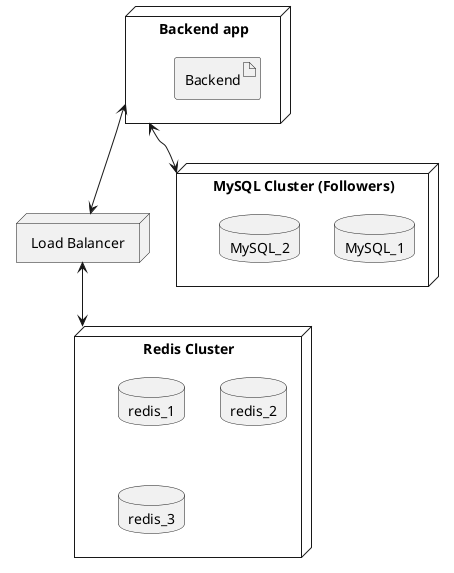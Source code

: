 @startuml

node "Backend app" as backend {
  artifact Backend
}

node "Load Balancer" as load_balancer

node "Redis Cluster" as redis {
  database redis_1
  database redis_2
  database redis_3
}

node "MySQL Cluster (Followers)" as mysql {
  database MySQL_1
  database MySQL_2
}

backend <--> load_balancer
backend <--> mysql
load_balancer <--> redis

@enduml
